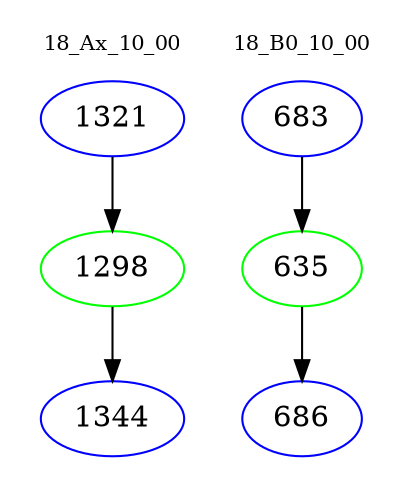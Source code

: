digraph{
subgraph cluster_0 {
color = white
label = "18_Ax_10_00";
fontsize=10;
T0_1321 [label="1321", color="blue"]
T0_1321 -> T0_1298 [color="black"]
T0_1298 [label="1298", color="green"]
T0_1298 -> T0_1344 [color="black"]
T0_1344 [label="1344", color="blue"]
}
subgraph cluster_1 {
color = white
label = "18_B0_10_00";
fontsize=10;
T1_683 [label="683", color="blue"]
T1_683 -> T1_635 [color="black"]
T1_635 [label="635", color="green"]
T1_635 -> T1_686 [color="black"]
T1_686 [label="686", color="blue"]
}
}
